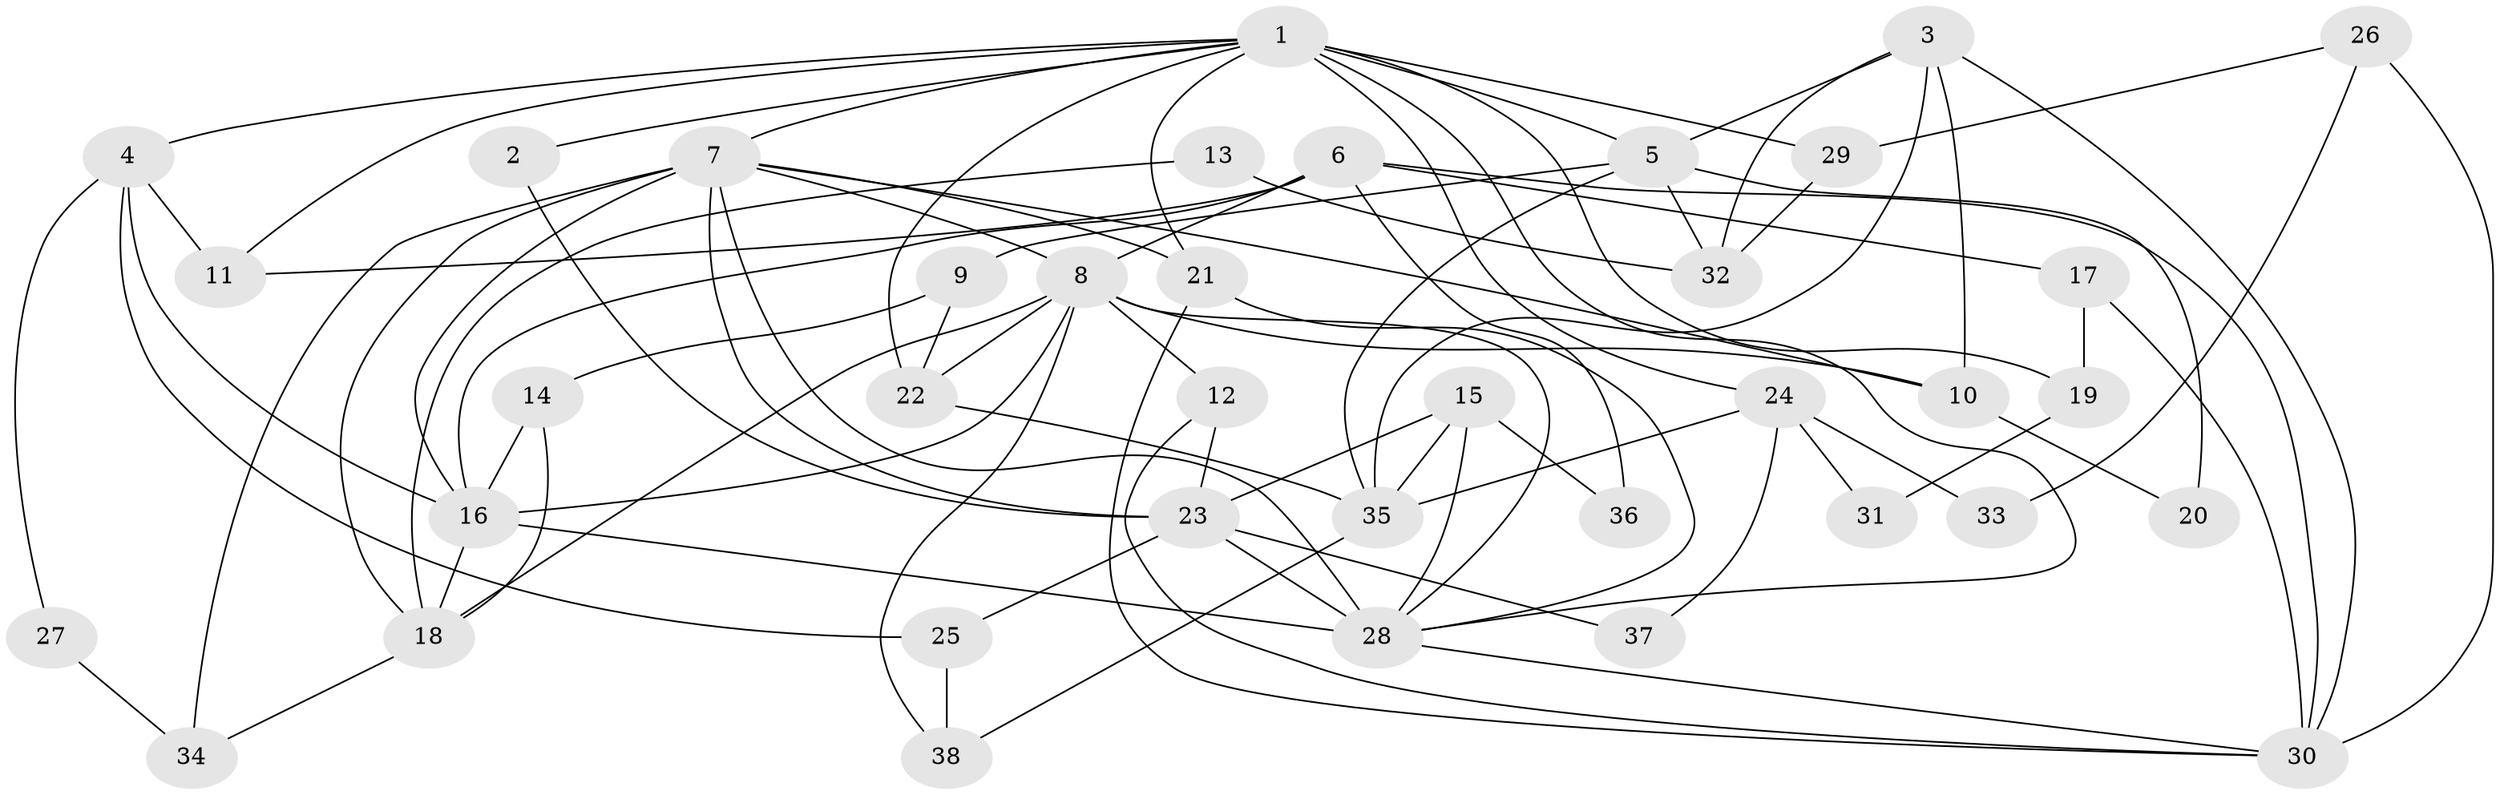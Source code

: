 // original degree distribution, {3: 0.3018867924528302, 2: 0.1509433962264151, 7: 0.05660377358490566, 5: 0.1320754716981132, 4: 0.22641509433962265, 6: 0.11320754716981132, 8: 0.018867924528301886}
// Generated by graph-tools (version 1.1) at 2025/51/03/04/25 22:51:03]
// undirected, 38 vertices, 83 edges
graph export_dot {
  node [color=gray90,style=filled];
  1;
  2;
  3;
  4;
  5;
  6;
  7;
  8;
  9;
  10;
  11;
  12;
  13;
  14;
  15;
  16;
  17;
  18;
  19;
  20;
  21;
  22;
  23;
  24;
  25;
  26;
  27;
  28;
  29;
  30;
  31;
  32;
  33;
  34;
  35;
  36;
  37;
  38;
  1 -- 2 [weight=1.0];
  1 -- 4 [weight=1.0];
  1 -- 5 [weight=1.0];
  1 -- 7 [weight=1.0];
  1 -- 11 [weight=1.0];
  1 -- 19 [weight=1.0];
  1 -- 21 [weight=1.0];
  1 -- 22 [weight=1.0];
  1 -- 24 [weight=1.0];
  1 -- 28 [weight=1.0];
  1 -- 29 [weight=2.0];
  2 -- 23 [weight=1.0];
  3 -- 5 [weight=1.0];
  3 -- 10 [weight=1.0];
  3 -- 30 [weight=1.0];
  3 -- 32 [weight=1.0];
  3 -- 35 [weight=1.0];
  4 -- 11 [weight=1.0];
  4 -- 16 [weight=1.0];
  4 -- 25 [weight=1.0];
  4 -- 27 [weight=1.0];
  5 -- 9 [weight=1.0];
  5 -- 20 [weight=1.0];
  5 -- 32 [weight=1.0];
  5 -- 35 [weight=1.0];
  6 -- 8 [weight=1.0];
  6 -- 11 [weight=1.0];
  6 -- 16 [weight=1.0];
  6 -- 17 [weight=1.0];
  6 -- 30 [weight=1.0];
  6 -- 36 [weight=1.0];
  7 -- 8 [weight=1.0];
  7 -- 10 [weight=1.0];
  7 -- 16 [weight=1.0];
  7 -- 18 [weight=1.0];
  7 -- 21 [weight=1.0];
  7 -- 23 [weight=1.0];
  7 -- 28 [weight=1.0];
  7 -- 34 [weight=1.0];
  8 -- 10 [weight=1.0];
  8 -- 12 [weight=1.0];
  8 -- 16 [weight=1.0];
  8 -- 18 [weight=1.0];
  8 -- 22 [weight=1.0];
  8 -- 28 [weight=1.0];
  8 -- 38 [weight=1.0];
  9 -- 14 [weight=1.0];
  9 -- 22 [weight=1.0];
  10 -- 20 [weight=1.0];
  12 -- 23 [weight=1.0];
  12 -- 30 [weight=1.0];
  13 -- 18 [weight=1.0];
  13 -- 32 [weight=1.0];
  14 -- 16 [weight=1.0];
  14 -- 18 [weight=1.0];
  15 -- 23 [weight=1.0];
  15 -- 28 [weight=1.0];
  15 -- 35 [weight=1.0];
  15 -- 36 [weight=1.0];
  16 -- 18 [weight=1.0];
  16 -- 28 [weight=2.0];
  17 -- 19 [weight=1.0];
  17 -- 30 [weight=1.0];
  18 -- 34 [weight=1.0];
  19 -- 31 [weight=1.0];
  21 -- 28 [weight=1.0];
  21 -- 30 [weight=1.0];
  22 -- 35 [weight=1.0];
  23 -- 25 [weight=1.0];
  23 -- 28 [weight=2.0];
  23 -- 37 [weight=1.0];
  24 -- 31 [weight=1.0];
  24 -- 33 [weight=1.0];
  24 -- 35 [weight=1.0];
  24 -- 37 [weight=1.0];
  25 -- 38 [weight=1.0];
  26 -- 29 [weight=1.0];
  26 -- 30 [weight=1.0];
  26 -- 33 [weight=1.0];
  27 -- 34 [weight=1.0];
  28 -- 30 [weight=1.0];
  29 -- 32 [weight=1.0];
  35 -- 38 [weight=1.0];
}

